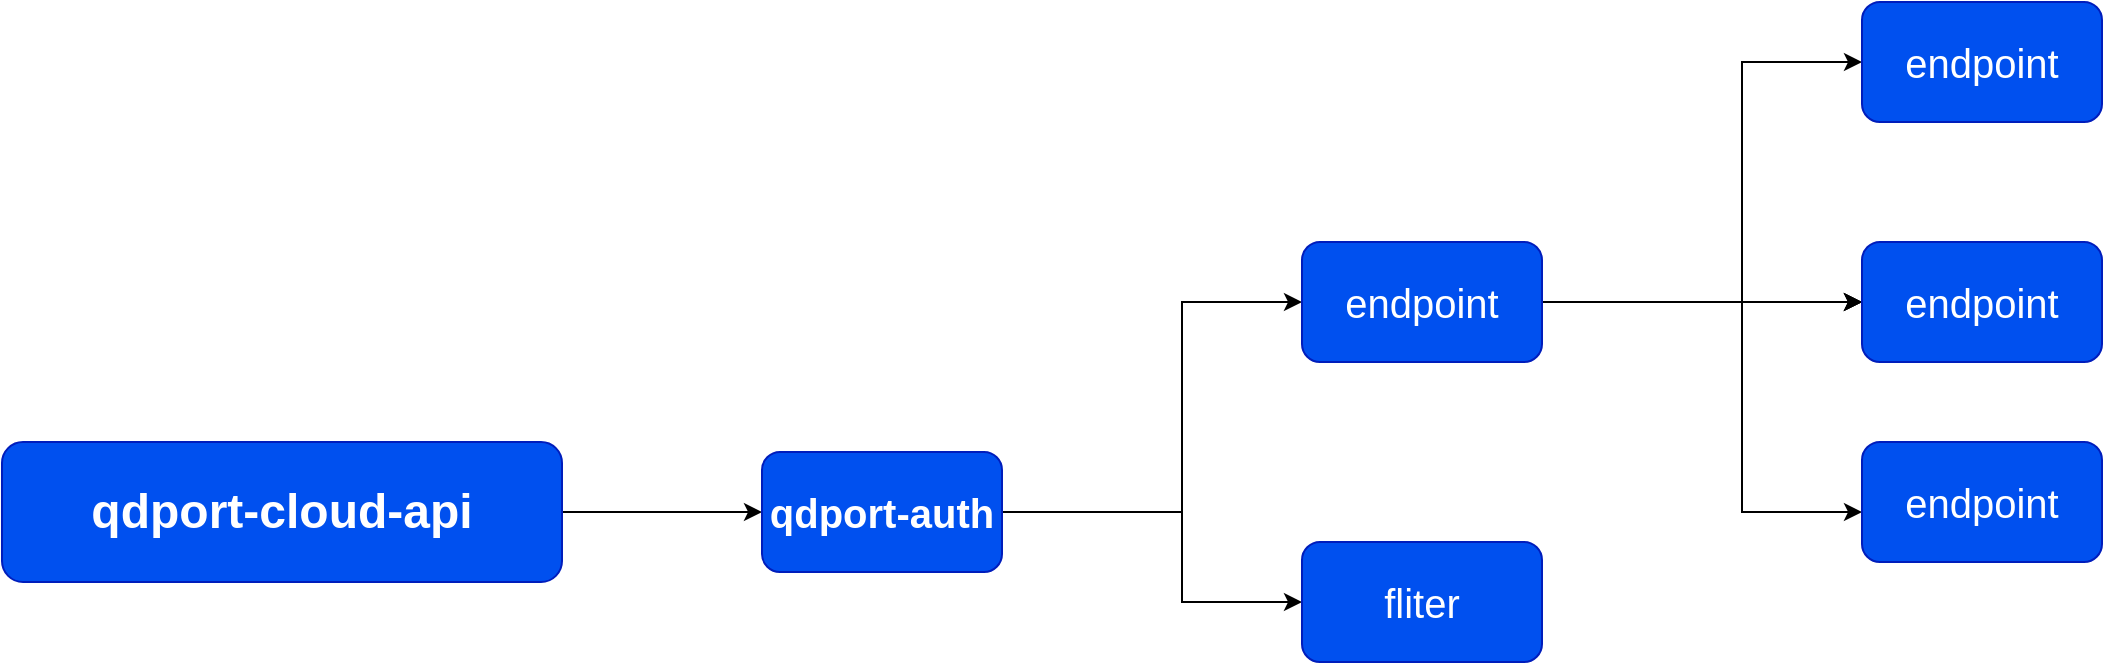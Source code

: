 <mxfile version="24.3.1" type="github">
  <diagram name="第 1 页" id="rURlq7eW2Phwx6ZwZV7j">
    <mxGraphModel dx="1642" dy="1585" grid="1" gridSize="10" guides="1" tooltips="1" connect="1" arrows="1" fold="1" page="0" pageScale="1" pageWidth="827" pageHeight="1169" math="0" shadow="0">
      <root>
        <mxCell id="0" />
        <mxCell id="1" parent="0" />
        <mxCell id="xet5HSHFNV2ZF3H9kFZs-3" value="" style="edgeStyle=orthogonalEdgeStyle;rounded=0;orthogonalLoop=1;jettySize=auto;html=1;" edge="1" parent="1" source="xet5HSHFNV2ZF3H9kFZs-1" target="xet5HSHFNV2ZF3H9kFZs-2">
          <mxGeometry relative="1" as="geometry" />
        </mxCell>
        <mxCell id="xet5HSHFNV2ZF3H9kFZs-1" value="&lt;font style=&quot;font-size: 24px;&quot;&gt;&lt;b&gt;qdport-cloud-api&lt;/b&gt;&lt;/font&gt;" style="rounded=1;whiteSpace=wrap;html=1;fillColor=#0050ef;fontColor=#ffffff;strokeColor=#001DBC;" vertex="1" parent="1">
          <mxGeometry x="-80" y="-490" width="280" height="70" as="geometry" />
        </mxCell>
        <mxCell id="xet5HSHFNV2ZF3H9kFZs-6" value="" style="edgeStyle=orthogonalEdgeStyle;rounded=0;orthogonalLoop=1;jettySize=auto;html=1;entryX=0;entryY=0.5;entryDx=0;entryDy=0;" edge="1" parent="1" source="xet5HSHFNV2ZF3H9kFZs-2" target="xet5HSHFNV2ZF3H9kFZs-4">
          <mxGeometry relative="1" as="geometry">
            <Array as="points">
              <mxPoint x="510" y="-455" />
              <mxPoint x="510" y="-560" />
            </Array>
          </mxGeometry>
        </mxCell>
        <mxCell id="xet5HSHFNV2ZF3H9kFZs-10" value="" style="edgeStyle=orthogonalEdgeStyle;rounded=0;orthogonalLoop=1;jettySize=auto;html=1;entryX=0;entryY=0.5;entryDx=0;entryDy=0;" edge="1" parent="1" source="xet5HSHFNV2ZF3H9kFZs-2" target="xet5HSHFNV2ZF3H9kFZs-9">
          <mxGeometry relative="1" as="geometry">
            <Array as="points">
              <mxPoint x="510" y="-455" />
              <mxPoint x="510" y="-410" />
              <mxPoint x="570" y="-410" />
            </Array>
          </mxGeometry>
        </mxCell>
        <mxCell id="xet5HSHFNV2ZF3H9kFZs-2" value="&lt;font style=&quot;font-size: 20px;&quot;&gt;&lt;b&gt;qdport-auth&lt;/b&gt;&lt;/font&gt;" style="whiteSpace=wrap;html=1;fillColor=#0050ef;strokeColor=#001DBC;fontColor=#ffffff;rounded=1;" vertex="1" parent="1">
          <mxGeometry x="300" y="-485" width="120" height="60" as="geometry" />
        </mxCell>
        <mxCell id="xet5HSHFNV2ZF3H9kFZs-17" value="" style="edgeStyle=orthogonalEdgeStyle;rounded=0;orthogonalLoop=1;jettySize=auto;html=1;" edge="1" parent="1" source="xet5HSHFNV2ZF3H9kFZs-4" target="xet5HSHFNV2ZF3H9kFZs-16">
          <mxGeometry relative="1" as="geometry" />
        </mxCell>
        <mxCell id="xet5HSHFNV2ZF3H9kFZs-18" value="" style="edgeStyle=orthogonalEdgeStyle;rounded=0;orthogonalLoop=1;jettySize=auto;html=1;" edge="1" parent="1" source="xet5HSHFNV2ZF3H9kFZs-4" target="xet5HSHFNV2ZF3H9kFZs-16">
          <mxGeometry relative="1" as="geometry" />
        </mxCell>
        <mxCell id="xet5HSHFNV2ZF3H9kFZs-19" value="" style="edgeStyle=orthogonalEdgeStyle;rounded=0;orthogonalLoop=1;jettySize=auto;html=1;" edge="1" parent="1" source="xet5HSHFNV2ZF3H9kFZs-4" target="xet5HSHFNV2ZF3H9kFZs-16">
          <mxGeometry relative="1" as="geometry" />
        </mxCell>
        <mxCell id="xet5HSHFNV2ZF3H9kFZs-21" value="" style="edgeStyle=orthogonalEdgeStyle;rounded=0;orthogonalLoop=1;jettySize=auto;html=1;" edge="1" parent="1" source="xet5HSHFNV2ZF3H9kFZs-4" target="xet5HSHFNV2ZF3H9kFZs-20">
          <mxGeometry relative="1" as="geometry">
            <Array as="points">
              <mxPoint x="790" y="-560" />
              <mxPoint x="790" y="-455" />
            </Array>
          </mxGeometry>
        </mxCell>
        <mxCell id="xet5HSHFNV2ZF3H9kFZs-23" value="" style="edgeStyle=orthogonalEdgeStyle;rounded=0;orthogonalLoop=1;jettySize=auto;html=1;" edge="1" parent="1" source="xet5HSHFNV2ZF3H9kFZs-4" target="xet5HSHFNV2ZF3H9kFZs-22">
          <mxGeometry relative="1" as="geometry">
            <Array as="points">
              <mxPoint x="790" y="-560" />
              <mxPoint x="790" y="-680" />
            </Array>
          </mxGeometry>
        </mxCell>
        <mxCell id="xet5HSHFNV2ZF3H9kFZs-4" value="&lt;font style=&quot;font-size: 20px;&quot;&gt;endpoint&lt;/font&gt;" style="whiteSpace=wrap;html=1;fillColor=#0050ef;strokeColor=#001DBC;fontColor=#ffffff;rounded=1;" vertex="1" parent="1">
          <mxGeometry x="570" y="-590" width="120" height="60" as="geometry" />
        </mxCell>
        <mxCell id="xet5HSHFNV2ZF3H9kFZs-9" value="&lt;font style=&quot;font-size: 20px;&quot;&gt;fliter&lt;/font&gt;" style="whiteSpace=wrap;html=1;fillColor=#0050ef;strokeColor=#001DBC;fontColor=#ffffff;rounded=1;" vertex="1" parent="1">
          <mxGeometry x="570" y="-440" width="120" height="60" as="geometry" />
        </mxCell>
        <mxCell id="xet5HSHFNV2ZF3H9kFZs-16" value="&lt;font style=&quot;font-size: 20px;&quot;&gt;endpoint&lt;/font&gt;" style="whiteSpace=wrap;html=1;fillColor=#0050ef;strokeColor=#001DBC;fontColor=#ffffff;rounded=1;" vertex="1" parent="1">
          <mxGeometry x="850" y="-590" width="120" height="60" as="geometry" />
        </mxCell>
        <mxCell id="xet5HSHFNV2ZF3H9kFZs-20" value="&lt;font style=&quot;font-size: 20px;&quot;&gt;endpoint&lt;/font&gt;" style="whiteSpace=wrap;html=1;fillColor=#0050ef;strokeColor=#001DBC;fontColor=#ffffff;rounded=1;" vertex="1" parent="1">
          <mxGeometry x="850" y="-490" width="120" height="60" as="geometry" />
        </mxCell>
        <mxCell id="xet5HSHFNV2ZF3H9kFZs-22" value="&lt;font style=&quot;font-size: 20px;&quot;&gt;endpoint&lt;/font&gt;" style="whiteSpace=wrap;html=1;fillColor=#0050ef;strokeColor=#001DBC;fontColor=#ffffff;rounded=1;" vertex="1" parent="1">
          <mxGeometry x="850" y="-710" width="120" height="60" as="geometry" />
        </mxCell>
      </root>
    </mxGraphModel>
  </diagram>
</mxfile>

